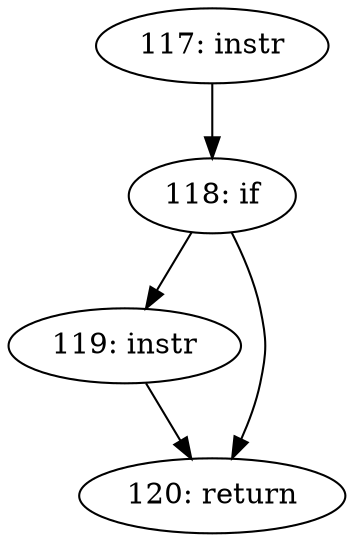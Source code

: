 digraph CFG___skb_dequeue {
117 [label="117: instr"]
	117 -> 118
118 [label="118: if"]
	118 -> 119
	118 -> 120
119 [label="119: instr"]
	119 -> 120
120 [label="120: return"]
	
}
